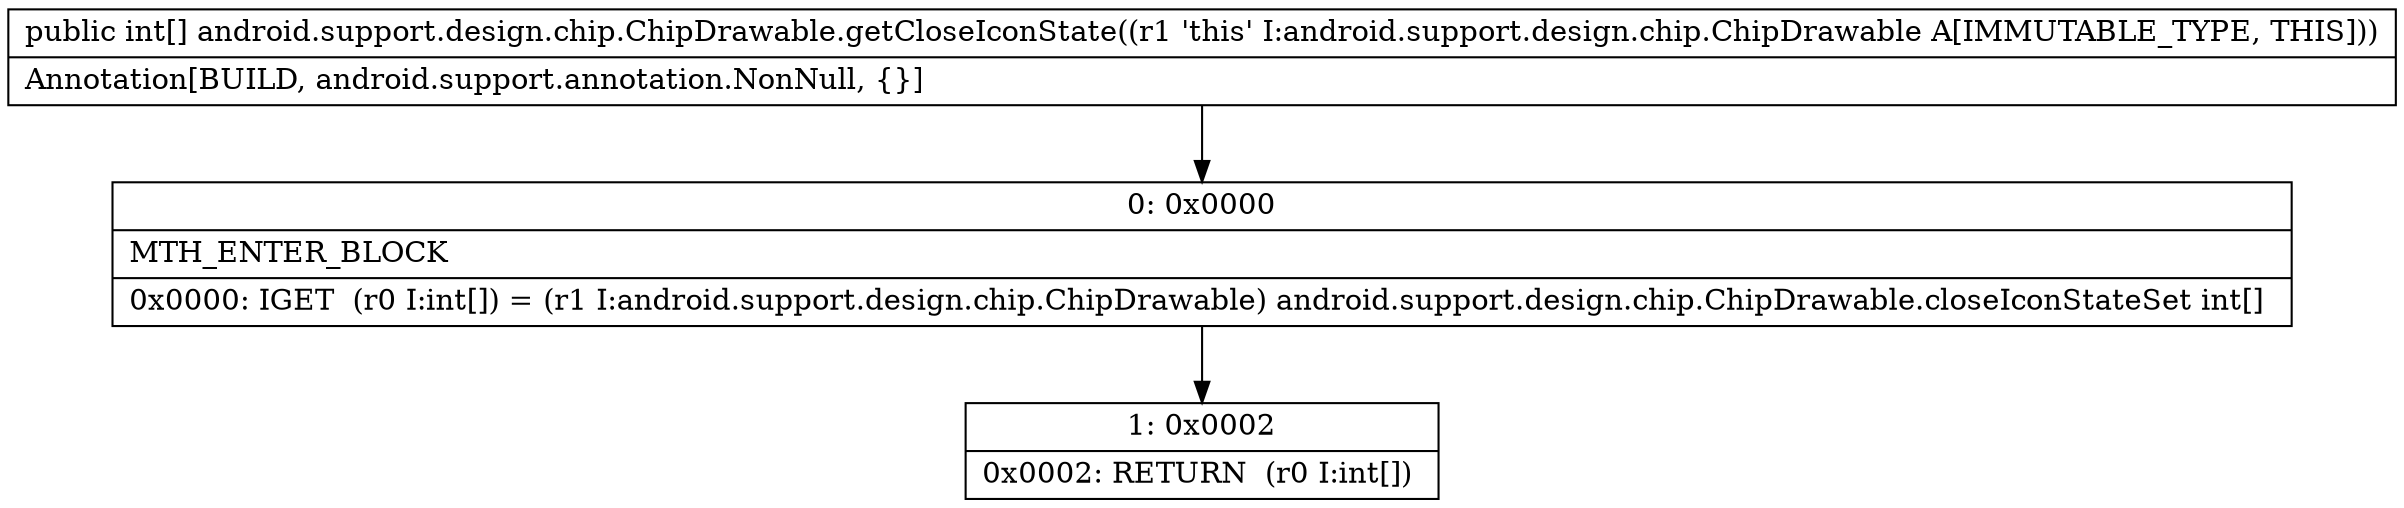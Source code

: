 digraph "CFG forandroid.support.design.chip.ChipDrawable.getCloseIconState()[I" {
Node_0 [shape=record,label="{0\:\ 0x0000|MTH_ENTER_BLOCK\l|0x0000: IGET  (r0 I:int[]) = (r1 I:android.support.design.chip.ChipDrawable) android.support.design.chip.ChipDrawable.closeIconStateSet int[] \l}"];
Node_1 [shape=record,label="{1\:\ 0x0002|0x0002: RETURN  (r0 I:int[]) \l}"];
MethodNode[shape=record,label="{public int[] android.support.design.chip.ChipDrawable.getCloseIconState((r1 'this' I:android.support.design.chip.ChipDrawable A[IMMUTABLE_TYPE, THIS]))  | Annotation[BUILD, android.support.annotation.NonNull, \{\}]\l}"];
MethodNode -> Node_0;
Node_0 -> Node_1;
}

